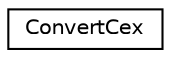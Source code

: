 digraph "Graphical Class Hierarchy"
{
  edge [fontname="Helvetica",fontsize="10",labelfontname="Helvetica",labelfontsize="10"];
  node [fontname="Helvetica",fontsize="10",shape=record];
  rankdir="LR";
  Node0 [label="ConvertCex",height=0.2,width=0.4,color="black", fillcolor="white", style="filled",URL="$classkaldi_1_1ConvertCex.html"];
}
